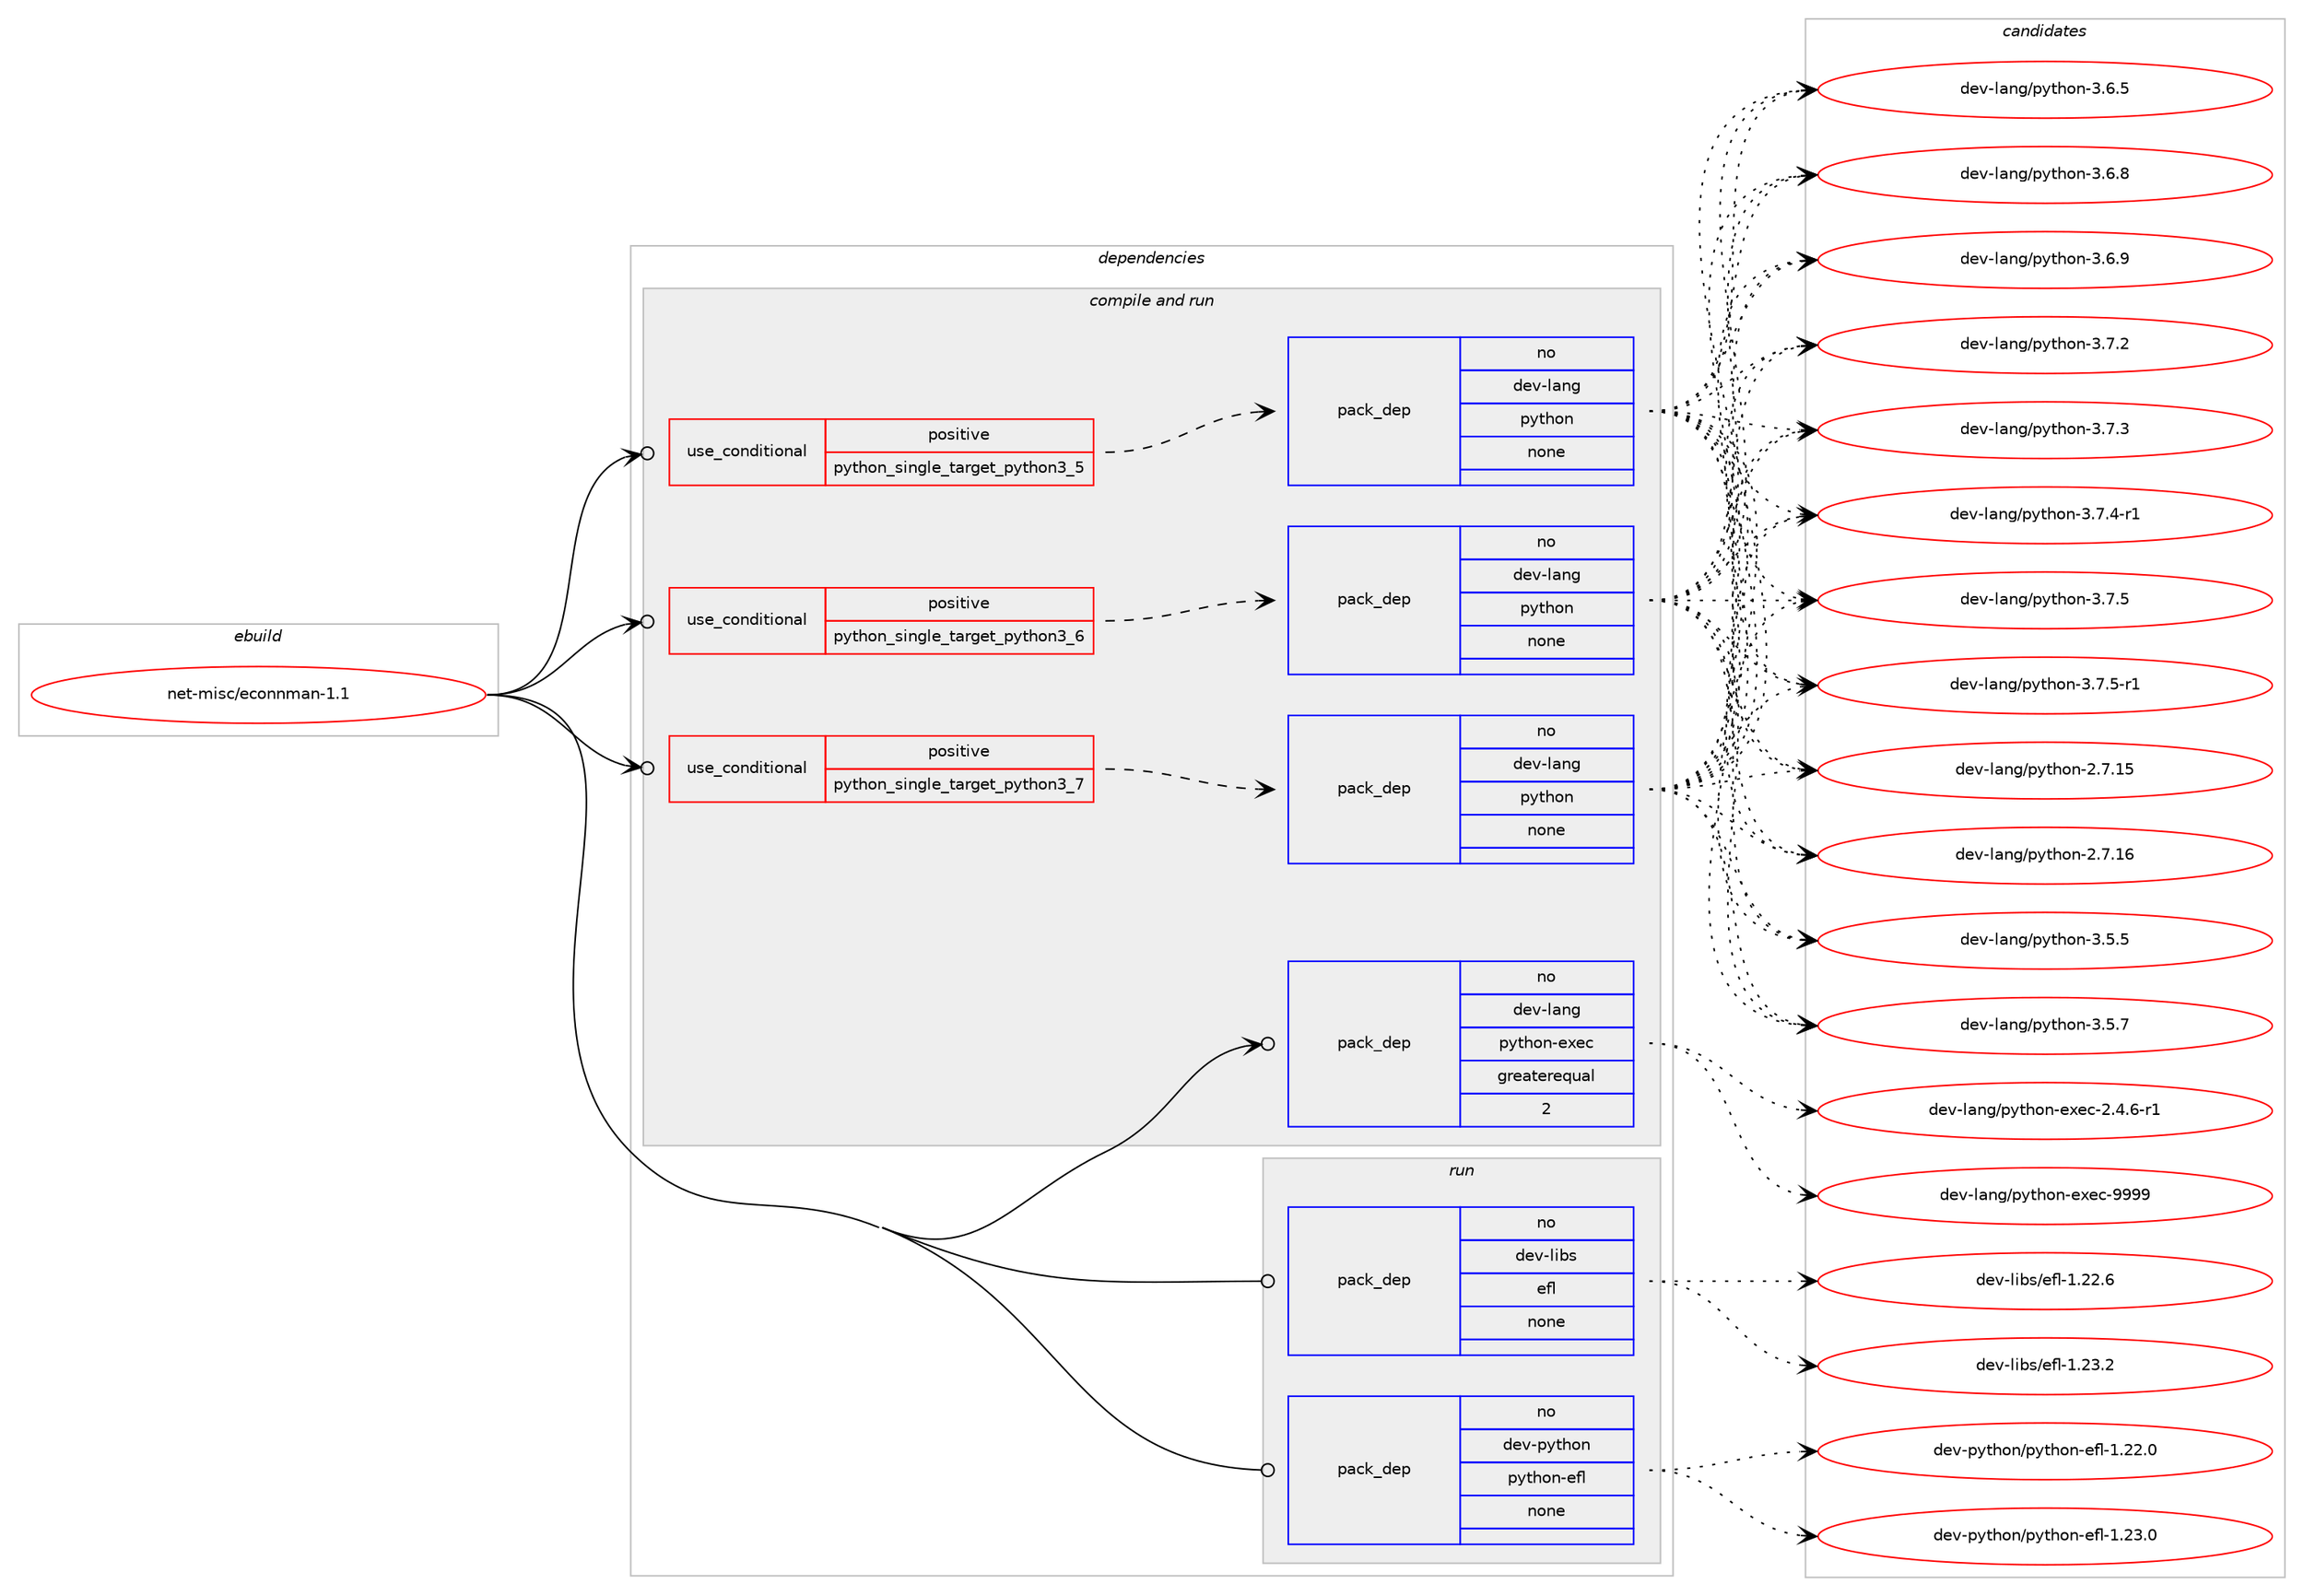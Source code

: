 digraph prolog {

# *************
# Graph options
# *************

newrank=true;
concentrate=true;
compound=true;
graph [rankdir=LR,fontname=Helvetica,fontsize=10,ranksep=1.5];#, ranksep=2.5, nodesep=0.2];
edge  [arrowhead=vee];
node  [fontname=Helvetica,fontsize=10];

# **********
# The ebuild
# **********

subgraph cluster_leftcol {
color=gray;
rank=same;
label=<<i>ebuild</i>>;
id [label="net-misc/econnman-1.1", color=red, width=4, href="../net-misc/econnman-1.1.svg"];
}

# ****************
# The dependencies
# ****************

subgraph cluster_midcol {
color=gray;
label=<<i>dependencies</i>>;
subgraph cluster_compile {
fillcolor="#eeeeee";
style=filled;
label=<<i>compile</i>>;
}
subgraph cluster_compileandrun {
fillcolor="#eeeeee";
style=filled;
label=<<i>compile and run</i>>;
subgraph cond203053 {
dependency832682 [label=<<TABLE BORDER="0" CELLBORDER="1" CELLSPACING="0" CELLPADDING="4"><TR><TD ROWSPAN="3" CELLPADDING="10">use_conditional</TD></TR><TR><TD>positive</TD></TR><TR><TD>python_single_target_python3_5</TD></TR></TABLE>>, shape=none, color=red];
subgraph pack615022 {
dependency832683 [label=<<TABLE BORDER="0" CELLBORDER="1" CELLSPACING="0" CELLPADDING="4" WIDTH="220"><TR><TD ROWSPAN="6" CELLPADDING="30">pack_dep</TD></TR><TR><TD WIDTH="110">no</TD></TR><TR><TD>dev-lang</TD></TR><TR><TD>python</TD></TR><TR><TD>none</TD></TR><TR><TD></TD></TR></TABLE>>, shape=none, color=blue];
}
dependency832682:e -> dependency832683:w [weight=20,style="dashed",arrowhead="vee"];
}
id:e -> dependency832682:w [weight=20,style="solid",arrowhead="odotvee"];
subgraph cond203054 {
dependency832684 [label=<<TABLE BORDER="0" CELLBORDER="1" CELLSPACING="0" CELLPADDING="4"><TR><TD ROWSPAN="3" CELLPADDING="10">use_conditional</TD></TR><TR><TD>positive</TD></TR><TR><TD>python_single_target_python3_6</TD></TR></TABLE>>, shape=none, color=red];
subgraph pack615023 {
dependency832685 [label=<<TABLE BORDER="0" CELLBORDER="1" CELLSPACING="0" CELLPADDING="4" WIDTH="220"><TR><TD ROWSPAN="6" CELLPADDING="30">pack_dep</TD></TR><TR><TD WIDTH="110">no</TD></TR><TR><TD>dev-lang</TD></TR><TR><TD>python</TD></TR><TR><TD>none</TD></TR><TR><TD></TD></TR></TABLE>>, shape=none, color=blue];
}
dependency832684:e -> dependency832685:w [weight=20,style="dashed",arrowhead="vee"];
}
id:e -> dependency832684:w [weight=20,style="solid",arrowhead="odotvee"];
subgraph cond203055 {
dependency832686 [label=<<TABLE BORDER="0" CELLBORDER="1" CELLSPACING="0" CELLPADDING="4"><TR><TD ROWSPAN="3" CELLPADDING="10">use_conditional</TD></TR><TR><TD>positive</TD></TR><TR><TD>python_single_target_python3_7</TD></TR></TABLE>>, shape=none, color=red];
subgraph pack615024 {
dependency832687 [label=<<TABLE BORDER="0" CELLBORDER="1" CELLSPACING="0" CELLPADDING="4" WIDTH="220"><TR><TD ROWSPAN="6" CELLPADDING="30">pack_dep</TD></TR><TR><TD WIDTH="110">no</TD></TR><TR><TD>dev-lang</TD></TR><TR><TD>python</TD></TR><TR><TD>none</TD></TR><TR><TD></TD></TR></TABLE>>, shape=none, color=blue];
}
dependency832686:e -> dependency832687:w [weight=20,style="dashed",arrowhead="vee"];
}
id:e -> dependency832686:w [weight=20,style="solid",arrowhead="odotvee"];
subgraph pack615025 {
dependency832688 [label=<<TABLE BORDER="0" CELLBORDER="1" CELLSPACING="0" CELLPADDING="4" WIDTH="220"><TR><TD ROWSPAN="6" CELLPADDING="30">pack_dep</TD></TR><TR><TD WIDTH="110">no</TD></TR><TR><TD>dev-lang</TD></TR><TR><TD>python-exec</TD></TR><TR><TD>greaterequal</TD></TR><TR><TD>2</TD></TR></TABLE>>, shape=none, color=blue];
}
id:e -> dependency832688:w [weight=20,style="solid",arrowhead="odotvee"];
}
subgraph cluster_run {
fillcolor="#eeeeee";
style=filled;
label=<<i>run</i>>;
subgraph pack615026 {
dependency832689 [label=<<TABLE BORDER="0" CELLBORDER="1" CELLSPACING="0" CELLPADDING="4" WIDTH="220"><TR><TD ROWSPAN="6" CELLPADDING="30">pack_dep</TD></TR><TR><TD WIDTH="110">no</TD></TR><TR><TD>dev-libs</TD></TR><TR><TD>efl</TD></TR><TR><TD>none</TD></TR><TR><TD></TD></TR></TABLE>>, shape=none, color=blue];
}
id:e -> dependency832689:w [weight=20,style="solid",arrowhead="odot"];
subgraph pack615027 {
dependency832690 [label=<<TABLE BORDER="0" CELLBORDER="1" CELLSPACING="0" CELLPADDING="4" WIDTH="220"><TR><TD ROWSPAN="6" CELLPADDING="30">pack_dep</TD></TR><TR><TD WIDTH="110">no</TD></TR><TR><TD>dev-python</TD></TR><TR><TD>python-efl</TD></TR><TR><TD>none</TD></TR><TR><TD></TD></TR></TABLE>>, shape=none, color=blue];
}
id:e -> dependency832690:w [weight=20,style="solid",arrowhead="odot"];
}
}

# **************
# The candidates
# **************

subgraph cluster_choices {
rank=same;
color=gray;
label=<<i>candidates</i>>;

subgraph choice615022 {
color=black;
nodesep=1;
choice10010111845108971101034711212111610411111045504655464953 [label="dev-lang/python-2.7.15", color=red, width=4,href="../dev-lang/python-2.7.15.svg"];
choice10010111845108971101034711212111610411111045504655464954 [label="dev-lang/python-2.7.16", color=red, width=4,href="../dev-lang/python-2.7.16.svg"];
choice100101118451089711010347112121116104111110455146534653 [label="dev-lang/python-3.5.5", color=red, width=4,href="../dev-lang/python-3.5.5.svg"];
choice100101118451089711010347112121116104111110455146534655 [label="dev-lang/python-3.5.7", color=red, width=4,href="../dev-lang/python-3.5.7.svg"];
choice100101118451089711010347112121116104111110455146544653 [label="dev-lang/python-3.6.5", color=red, width=4,href="../dev-lang/python-3.6.5.svg"];
choice100101118451089711010347112121116104111110455146544656 [label="dev-lang/python-3.6.8", color=red, width=4,href="../dev-lang/python-3.6.8.svg"];
choice100101118451089711010347112121116104111110455146544657 [label="dev-lang/python-3.6.9", color=red, width=4,href="../dev-lang/python-3.6.9.svg"];
choice100101118451089711010347112121116104111110455146554650 [label="dev-lang/python-3.7.2", color=red, width=4,href="../dev-lang/python-3.7.2.svg"];
choice100101118451089711010347112121116104111110455146554651 [label="dev-lang/python-3.7.3", color=red, width=4,href="../dev-lang/python-3.7.3.svg"];
choice1001011184510897110103471121211161041111104551465546524511449 [label="dev-lang/python-3.7.4-r1", color=red, width=4,href="../dev-lang/python-3.7.4-r1.svg"];
choice100101118451089711010347112121116104111110455146554653 [label="dev-lang/python-3.7.5", color=red, width=4,href="../dev-lang/python-3.7.5.svg"];
choice1001011184510897110103471121211161041111104551465546534511449 [label="dev-lang/python-3.7.5-r1", color=red, width=4,href="../dev-lang/python-3.7.5-r1.svg"];
dependency832683:e -> choice10010111845108971101034711212111610411111045504655464953:w [style=dotted,weight="100"];
dependency832683:e -> choice10010111845108971101034711212111610411111045504655464954:w [style=dotted,weight="100"];
dependency832683:e -> choice100101118451089711010347112121116104111110455146534653:w [style=dotted,weight="100"];
dependency832683:e -> choice100101118451089711010347112121116104111110455146534655:w [style=dotted,weight="100"];
dependency832683:e -> choice100101118451089711010347112121116104111110455146544653:w [style=dotted,weight="100"];
dependency832683:e -> choice100101118451089711010347112121116104111110455146544656:w [style=dotted,weight="100"];
dependency832683:e -> choice100101118451089711010347112121116104111110455146544657:w [style=dotted,weight="100"];
dependency832683:e -> choice100101118451089711010347112121116104111110455146554650:w [style=dotted,weight="100"];
dependency832683:e -> choice100101118451089711010347112121116104111110455146554651:w [style=dotted,weight="100"];
dependency832683:e -> choice1001011184510897110103471121211161041111104551465546524511449:w [style=dotted,weight="100"];
dependency832683:e -> choice100101118451089711010347112121116104111110455146554653:w [style=dotted,weight="100"];
dependency832683:e -> choice1001011184510897110103471121211161041111104551465546534511449:w [style=dotted,weight="100"];
}
subgraph choice615023 {
color=black;
nodesep=1;
choice10010111845108971101034711212111610411111045504655464953 [label="dev-lang/python-2.7.15", color=red, width=4,href="../dev-lang/python-2.7.15.svg"];
choice10010111845108971101034711212111610411111045504655464954 [label="dev-lang/python-2.7.16", color=red, width=4,href="../dev-lang/python-2.7.16.svg"];
choice100101118451089711010347112121116104111110455146534653 [label="dev-lang/python-3.5.5", color=red, width=4,href="../dev-lang/python-3.5.5.svg"];
choice100101118451089711010347112121116104111110455146534655 [label="dev-lang/python-3.5.7", color=red, width=4,href="../dev-lang/python-3.5.7.svg"];
choice100101118451089711010347112121116104111110455146544653 [label="dev-lang/python-3.6.5", color=red, width=4,href="../dev-lang/python-3.6.5.svg"];
choice100101118451089711010347112121116104111110455146544656 [label="dev-lang/python-3.6.8", color=red, width=4,href="../dev-lang/python-3.6.8.svg"];
choice100101118451089711010347112121116104111110455146544657 [label="dev-lang/python-3.6.9", color=red, width=4,href="../dev-lang/python-3.6.9.svg"];
choice100101118451089711010347112121116104111110455146554650 [label="dev-lang/python-3.7.2", color=red, width=4,href="../dev-lang/python-3.7.2.svg"];
choice100101118451089711010347112121116104111110455146554651 [label="dev-lang/python-3.7.3", color=red, width=4,href="../dev-lang/python-3.7.3.svg"];
choice1001011184510897110103471121211161041111104551465546524511449 [label="dev-lang/python-3.7.4-r1", color=red, width=4,href="../dev-lang/python-3.7.4-r1.svg"];
choice100101118451089711010347112121116104111110455146554653 [label="dev-lang/python-3.7.5", color=red, width=4,href="../dev-lang/python-3.7.5.svg"];
choice1001011184510897110103471121211161041111104551465546534511449 [label="dev-lang/python-3.7.5-r1", color=red, width=4,href="../dev-lang/python-3.7.5-r1.svg"];
dependency832685:e -> choice10010111845108971101034711212111610411111045504655464953:w [style=dotted,weight="100"];
dependency832685:e -> choice10010111845108971101034711212111610411111045504655464954:w [style=dotted,weight="100"];
dependency832685:e -> choice100101118451089711010347112121116104111110455146534653:w [style=dotted,weight="100"];
dependency832685:e -> choice100101118451089711010347112121116104111110455146534655:w [style=dotted,weight="100"];
dependency832685:e -> choice100101118451089711010347112121116104111110455146544653:w [style=dotted,weight="100"];
dependency832685:e -> choice100101118451089711010347112121116104111110455146544656:w [style=dotted,weight="100"];
dependency832685:e -> choice100101118451089711010347112121116104111110455146544657:w [style=dotted,weight="100"];
dependency832685:e -> choice100101118451089711010347112121116104111110455146554650:w [style=dotted,weight="100"];
dependency832685:e -> choice100101118451089711010347112121116104111110455146554651:w [style=dotted,weight="100"];
dependency832685:e -> choice1001011184510897110103471121211161041111104551465546524511449:w [style=dotted,weight="100"];
dependency832685:e -> choice100101118451089711010347112121116104111110455146554653:w [style=dotted,weight="100"];
dependency832685:e -> choice1001011184510897110103471121211161041111104551465546534511449:w [style=dotted,weight="100"];
}
subgraph choice615024 {
color=black;
nodesep=1;
choice10010111845108971101034711212111610411111045504655464953 [label="dev-lang/python-2.7.15", color=red, width=4,href="../dev-lang/python-2.7.15.svg"];
choice10010111845108971101034711212111610411111045504655464954 [label="dev-lang/python-2.7.16", color=red, width=4,href="../dev-lang/python-2.7.16.svg"];
choice100101118451089711010347112121116104111110455146534653 [label="dev-lang/python-3.5.5", color=red, width=4,href="../dev-lang/python-3.5.5.svg"];
choice100101118451089711010347112121116104111110455146534655 [label="dev-lang/python-3.5.7", color=red, width=4,href="../dev-lang/python-3.5.7.svg"];
choice100101118451089711010347112121116104111110455146544653 [label="dev-lang/python-3.6.5", color=red, width=4,href="../dev-lang/python-3.6.5.svg"];
choice100101118451089711010347112121116104111110455146544656 [label="dev-lang/python-3.6.8", color=red, width=4,href="../dev-lang/python-3.6.8.svg"];
choice100101118451089711010347112121116104111110455146544657 [label="dev-lang/python-3.6.9", color=red, width=4,href="../dev-lang/python-3.6.9.svg"];
choice100101118451089711010347112121116104111110455146554650 [label="dev-lang/python-3.7.2", color=red, width=4,href="../dev-lang/python-3.7.2.svg"];
choice100101118451089711010347112121116104111110455146554651 [label="dev-lang/python-3.7.3", color=red, width=4,href="../dev-lang/python-3.7.3.svg"];
choice1001011184510897110103471121211161041111104551465546524511449 [label="dev-lang/python-3.7.4-r1", color=red, width=4,href="../dev-lang/python-3.7.4-r1.svg"];
choice100101118451089711010347112121116104111110455146554653 [label="dev-lang/python-3.7.5", color=red, width=4,href="../dev-lang/python-3.7.5.svg"];
choice1001011184510897110103471121211161041111104551465546534511449 [label="dev-lang/python-3.7.5-r1", color=red, width=4,href="../dev-lang/python-3.7.5-r1.svg"];
dependency832687:e -> choice10010111845108971101034711212111610411111045504655464953:w [style=dotted,weight="100"];
dependency832687:e -> choice10010111845108971101034711212111610411111045504655464954:w [style=dotted,weight="100"];
dependency832687:e -> choice100101118451089711010347112121116104111110455146534653:w [style=dotted,weight="100"];
dependency832687:e -> choice100101118451089711010347112121116104111110455146534655:w [style=dotted,weight="100"];
dependency832687:e -> choice100101118451089711010347112121116104111110455146544653:w [style=dotted,weight="100"];
dependency832687:e -> choice100101118451089711010347112121116104111110455146544656:w [style=dotted,weight="100"];
dependency832687:e -> choice100101118451089711010347112121116104111110455146544657:w [style=dotted,weight="100"];
dependency832687:e -> choice100101118451089711010347112121116104111110455146554650:w [style=dotted,weight="100"];
dependency832687:e -> choice100101118451089711010347112121116104111110455146554651:w [style=dotted,weight="100"];
dependency832687:e -> choice1001011184510897110103471121211161041111104551465546524511449:w [style=dotted,weight="100"];
dependency832687:e -> choice100101118451089711010347112121116104111110455146554653:w [style=dotted,weight="100"];
dependency832687:e -> choice1001011184510897110103471121211161041111104551465546534511449:w [style=dotted,weight="100"];
}
subgraph choice615025 {
color=black;
nodesep=1;
choice10010111845108971101034711212111610411111045101120101994550465246544511449 [label="dev-lang/python-exec-2.4.6-r1", color=red, width=4,href="../dev-lang/python-exec-2.4.6-r1.svg"];
choice10010111845108971101034711212111610411111045101120101994557575757 [label="dev-lang/python-exec-9999", color=red, width=4,href="../dev-lang/python-exec-9999.svg"];
dependency832688:e -> choice10010111845108971101034711212111610411111045101120101994550465246544511449:w [style=dotted,weight="100"];
dependency832688:e -> choice10010111845108971101034711212111610411111045101120101994557575757:w [style=dotted,weight="100"];
}
subgraph choice615026 {
color=black;
nodesep=1;
choice10010111845108105981154710110210845494650504654 [label="dev-libs/efl-1.22.6", color=red, width=4,href="../dev-libs/efl-1.22.6.svg"];
choice10010111845108105981154710110210845494650514650 [label="dev-libs/efl-1.23.2", color=red, width=4,href="../dev-libs/efl-1.23.2.svg"];
dependency832689:e -> choice10010111845108105981154710110210845494650504654:w [style=dotted,weight="100"];
dependency832689:e -> choice10010111845108105981154710110210845494650514650:w [style=dotted,weight="100"];
}
subgraph choice615027 {
color=black;
nodesep=1;
choice10010111845112121116104111110471121211161041111104510110210845494650504648 [label="dev-python/python-efl-1.22.0", color=red, width=4,href="../dev-python/python-efl-1.22.0.svg"];
choice10010111845112121116104111110471121211161041111104510110210845494650514648 [label="dev-python/python-efl-1.23.0", color=red, width=4,href="../dev-python/python-efl-1.23.0.svg"];
dependency832690:e -> choice10010111845112121116104111110471121211161041111104510110210845494650504648:w [style=dotted,weight="100"];
dependency832690:e -> choice10010111845112121116104111110471121211161041111104510110210845494650514648:w [style=dotted,weight="100"];
}
}

}
